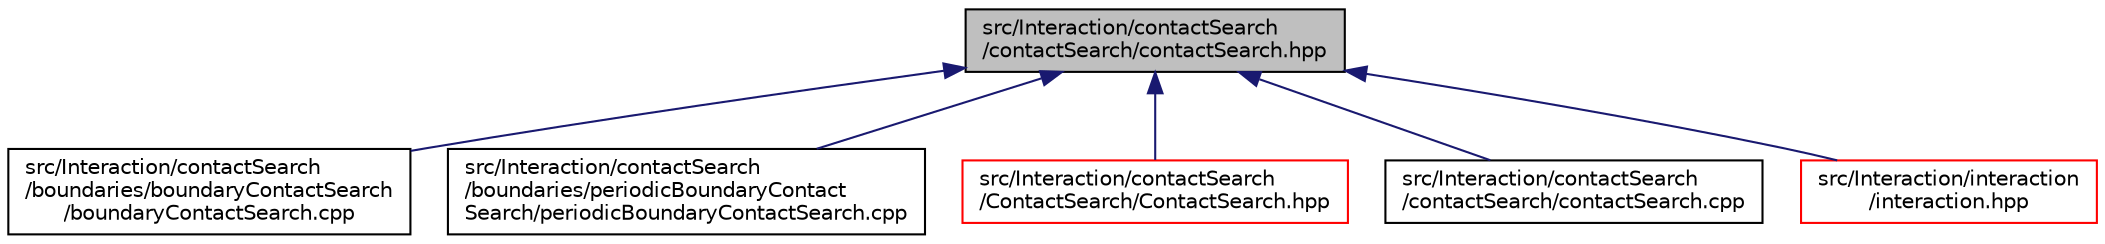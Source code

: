 digraph "src/Interaction/contactSearch/contactSearch/contactSearch.hpp"
{
 // LATEX_PDF_SIZE
  edge [fontname="Helvetica",fontsize="10",labelfontname="Helvetica",labelfontsize="10"];
  node [fontname="Helvetica",fontsize="10",shape=record];
  Node1 [label="src/Interaction/contactSearch\l/contactSearch/contactSearch.hpp",height=0.2,width=0.4,color="black", fillcolor="grey75", style="filled", fontcolor="black",tooltip=" "];
  Node1 -> Node2 [dir="back",color="midnightblue",fontsize="10",style="solid",fontname="Helvetica"];
  Node2 [label="src/Interaction/contactSearch\l/boundaries/boundaryContactSearch\l/boundaryContactSearch.cpp",height=0.2,width=0.4,color="black", fillcolor="white", style="filled",URL="$boundaryContactSearch_8cpp.html",tooltip=" "];
  Node1 -> Node3 [dir="back",color="midnightblue",fontsize="10",style="solid",fontname="Helvetica"];
  Node3 [label="src/Interaction/contactSearch\l/boundaries/periodicBoundaryContact\lSearch/periodicBoundaryContactSearch.cpp",height=0.2,width=0.4,color="black", fillcolor="white", style="filled",URL="$periodicBoundaryContactSearch_8cpp.html",tooltip=" "];
  Node1 -> Node4 [dir="back",color="midnightblue",fontsize="10",style="solid",fontname="Helvetica"];
  Node4 [label="src/Interaction/contactSearch\l/ContactSearch/ContactSearch.hpp",height=0.2,width=0.4,color="red", fillcolor="white", style="filled",URL="$ContactSearch_8hpp.html",tooltip=" "];
  Node1 -> Node6 [dir="back",color="midnightblue",fontsize="10",style="solid",fontname="Helvetica"];
  Node6 [label="src/Interaction/contactSearch\l/contactSearch/contactSearch.cpp",height=0.2,width=0.4,color="black", fillcolor="white", style="filled",URL="$contactSearch_8cpp.html",tooltip=" "];
  Node1 -> Node7 [dir="back",color="midnightblue",fontsize="10",style="solid",fontname="Helvetica"];
  Node7 [label="src/Interaction/interaction\l/interaction.hpp",height=0.2,width=0.4,color="red", fillcolor="white", style="filled",URL="$interaction_8hpp.html",tooltip=" "];
}
